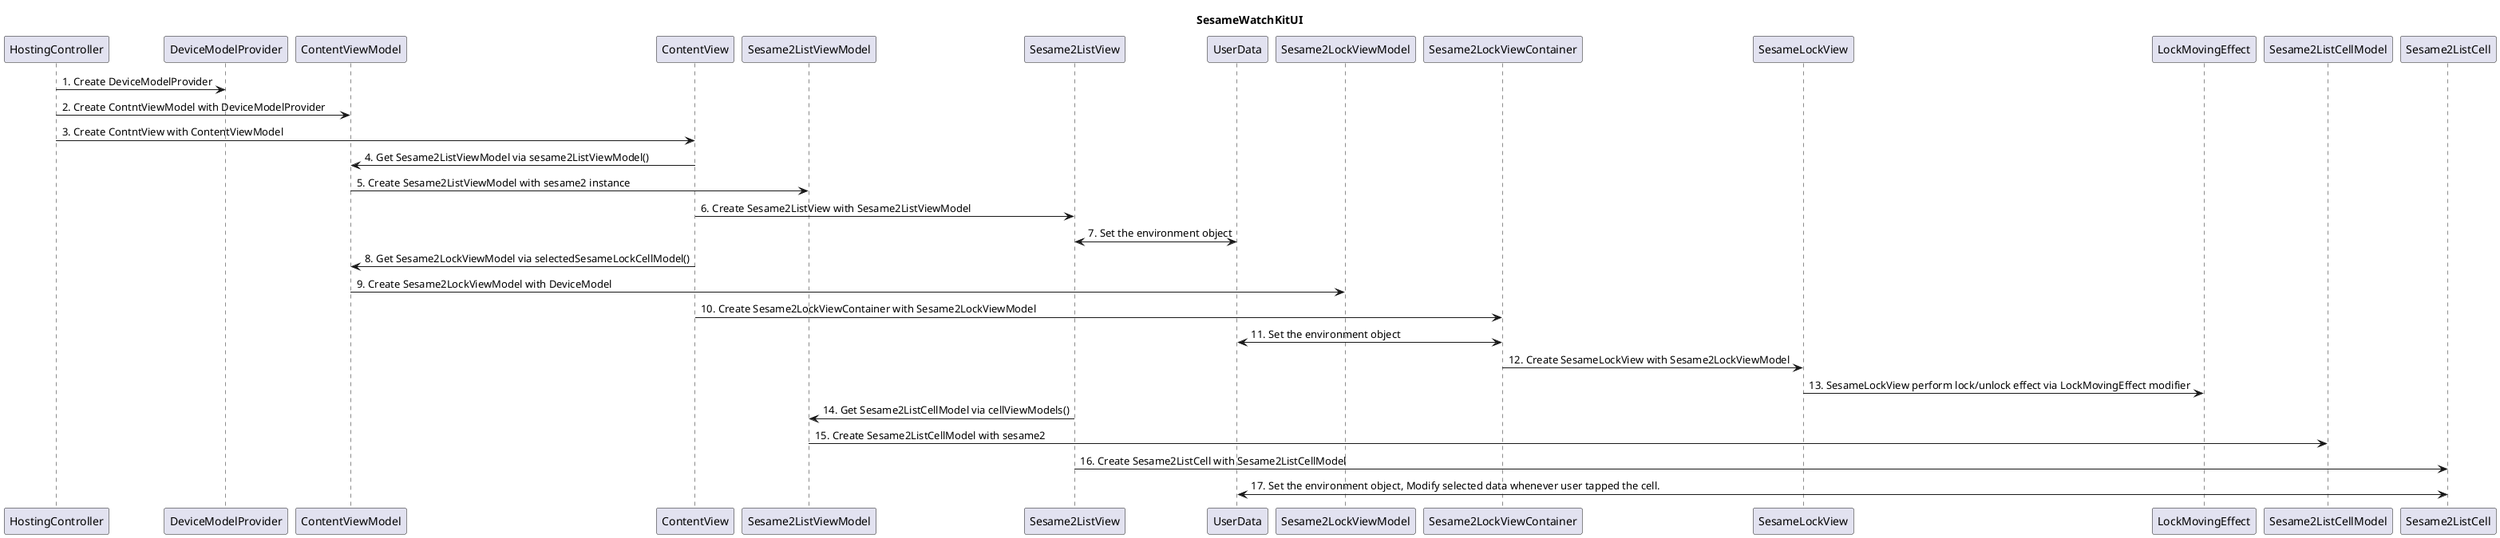 @startuml

title SesameWatchKitUI

HostingController -> DeviceModelProvider: 1. Create DeviceModelProvider
HostingController -> ContentViewModel: 2. Create ContntViewModel with DeviceModelProvider
HostingController -> ContentView: 3. Create ContntView with ContentViewModel
ContentView -> ContentViewModel: 4. Get Sesame2ListViewModel via sesame2ListViewModel()
ContentViewModel -> Sesame2ListViewModel: 5. Create Sesame2ListViewModel with sesame2 instance
ContentView -> Sesame2ListView: 6. Create Sesame2ListView with Sesame2ListViewModel
Sesame2ListView <-> UserData: 7. Set the environment object
ContentView -> ContentViewModel: 8. Get Sesame2LockViewModel via selectedSesameLockCellModel()
ContentViewModel -> Sesame2LockViewModel: 9. Create Sesame2LockViewModel with DeviceModel
ContentView -> Sesame2LockViewContainer: 10. Create Sesame2LockViewContainer with Sesame2LockViewModel
Sesame2LockViewContainer <-> UserData: 11. Set the environment object
Sesame2LockViewContainer -> SesameLockView: 12. Create SesameLockView with Sesame2LockViewModel
SesameLockView -> LockMovingEffect: 13. SesameLockView perform lock/unlock effect via LockMovingEffect modifier
Sesame2ListView -> Sesame2ListViewModel: 14. Get Sesame2ListCellModel via cellViewModels()
Sesame2ListViewModel -> Sesame2ListCellModel: 15. Create Sesame2ListCellModel with sesame2
Sesame2ListView -> Sesame2ListCell: 16. Create Sesame2ListCell with Sesame2ListCellModel
Sesame2ListCell <-> UserData: 17. Set the environment object, Modify selected data whenever user tapped the cell.
@enduml

